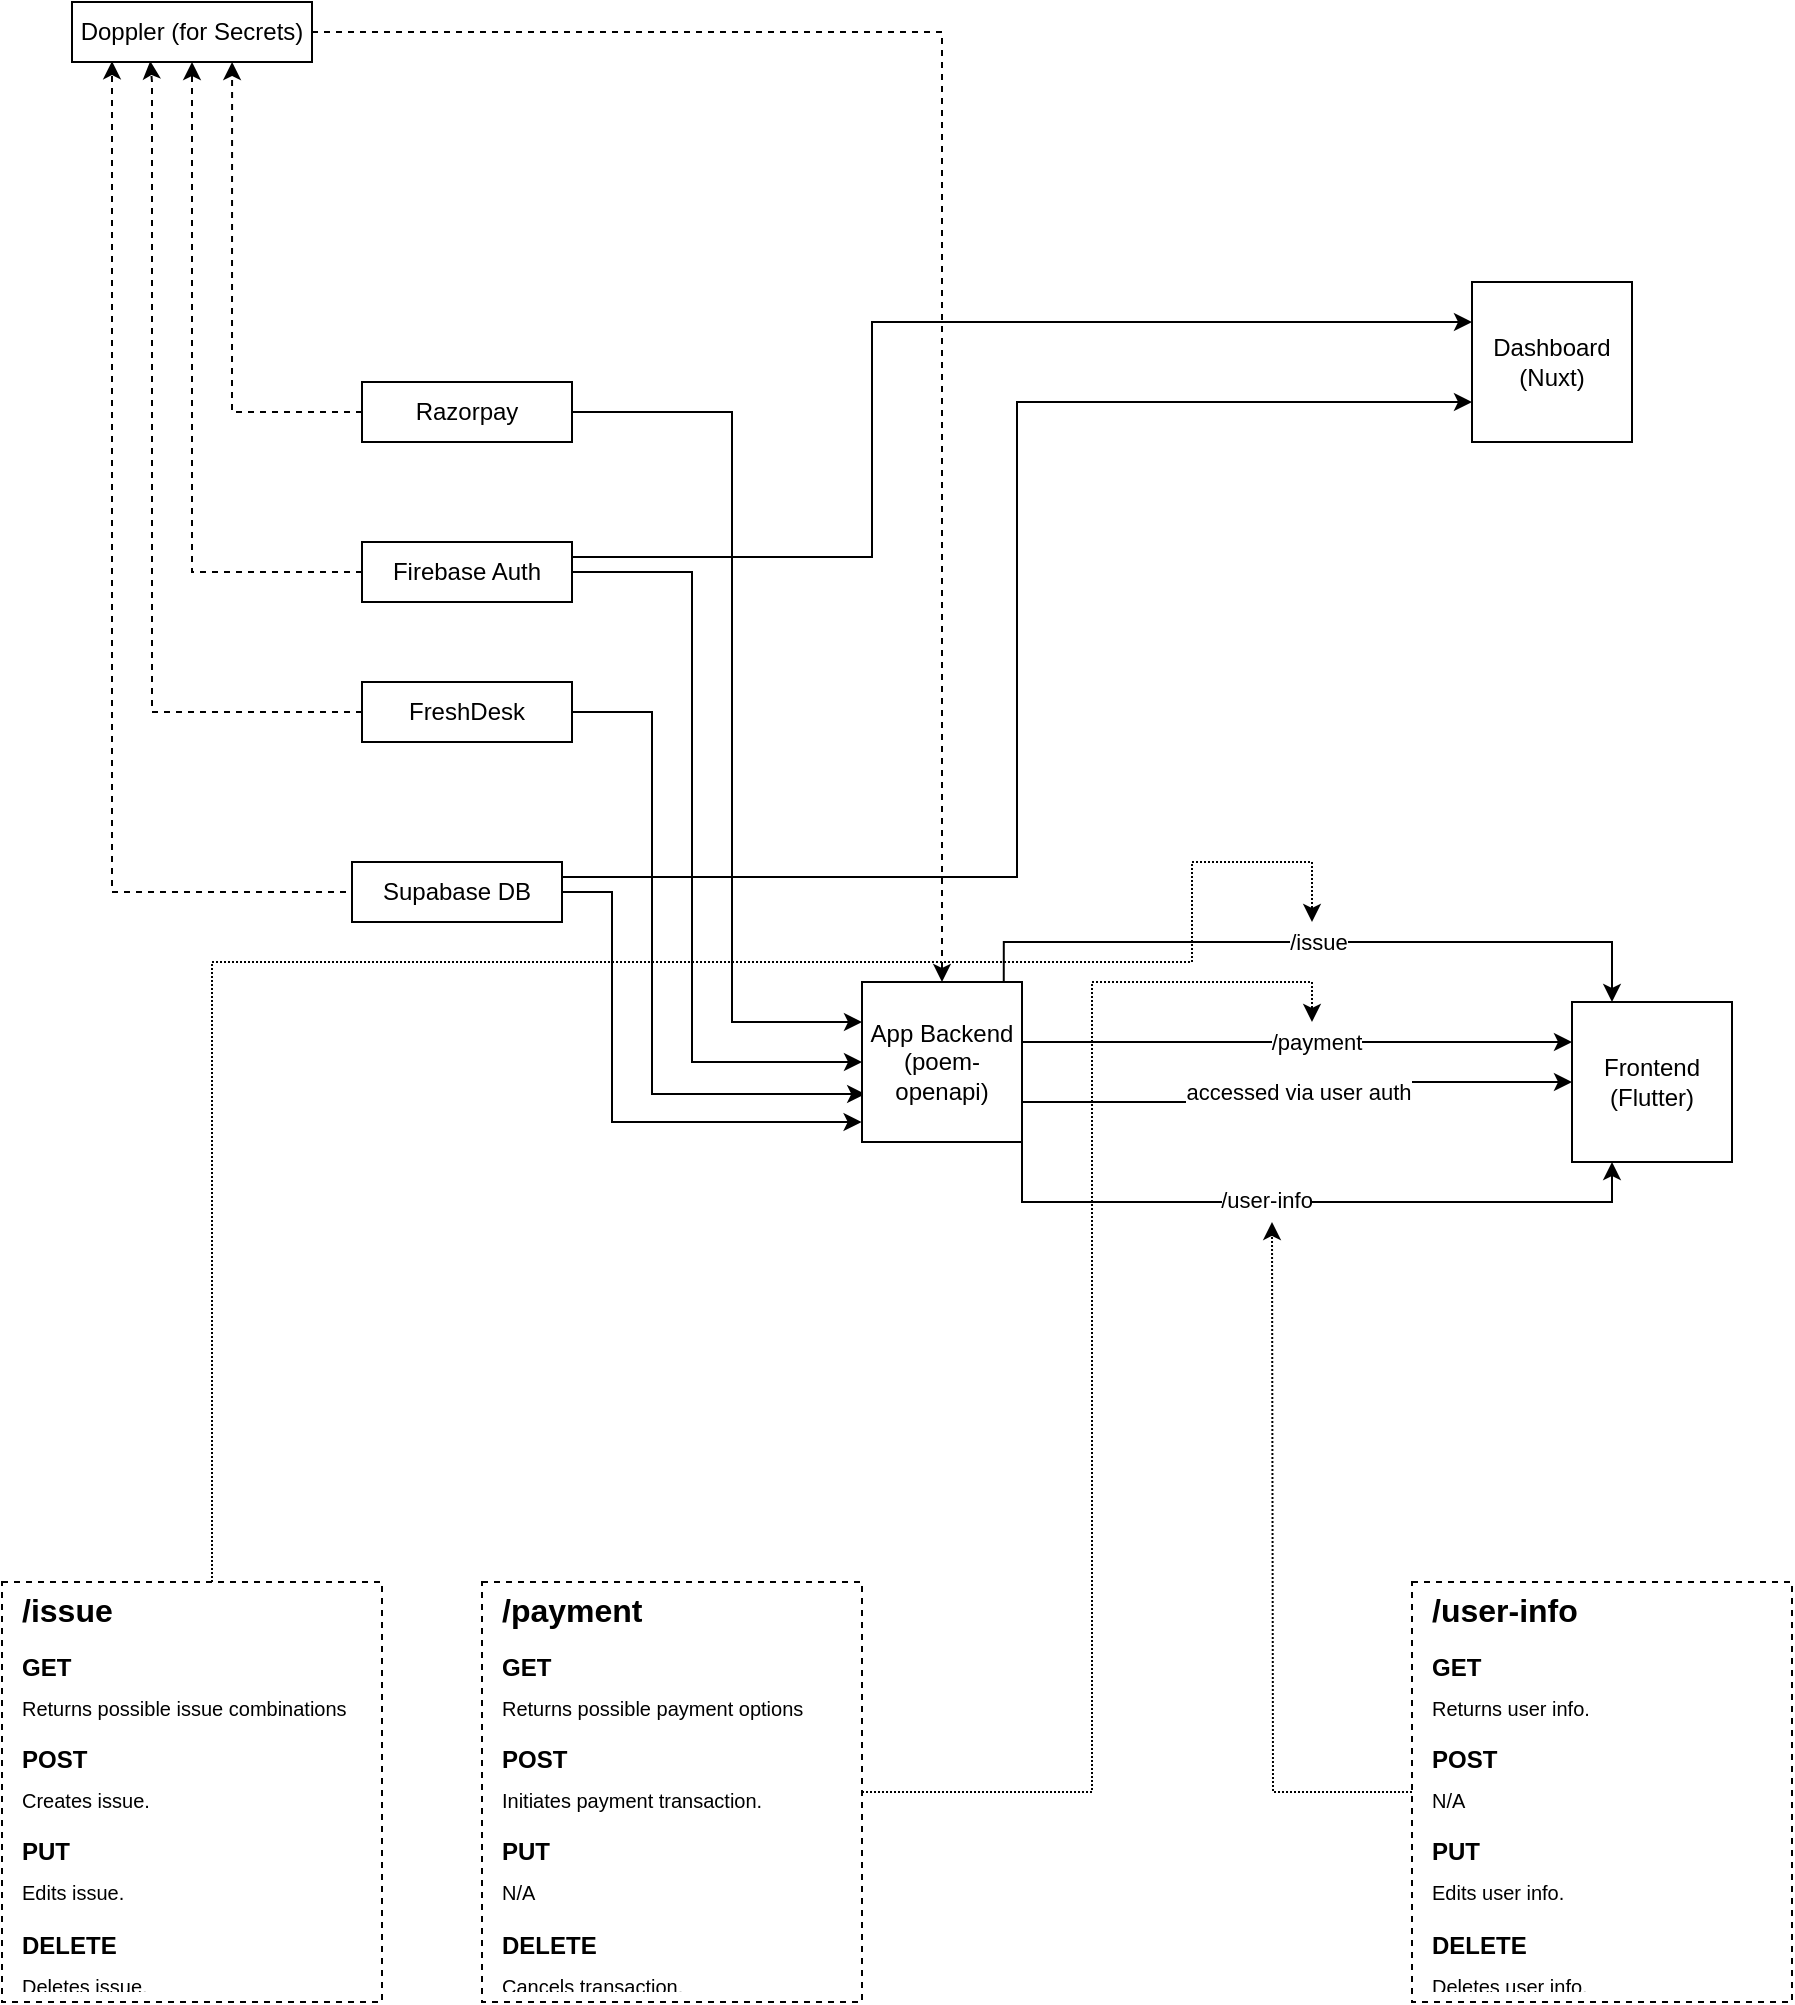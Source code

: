 <mxfile version="18.0.7" type="github">
  <diagram id="sIMneq1X15ZrJVdeWBK4" name="Page-1">
    <mxGraphModel dx="1749" dy="709" grid="1" gridSize="10" guides="1" tooltips="1" connect="1" arrows="1" fold="1" page="1" pageScale="1" pageWidth="850" pageHeight="1100" math="0" shadow="0">
      <root>
        <mxCell id="0" />
        <mxCell id="1" parent="0" />
        <mxCell id="Ae2RFYdZyI68Ix3t2ft8-5" style="edgeStyle=orthogonalEdgeStyle;rounded=0;orthogonalLoop=1;jettySize=auto;html=1;exitX=0;exitY=0.5;exitDx=0;exitDy=0;dashed=1;entryX=0.667;entryY=1;entryDx=0;entryDy=0;entryPerimeter=0;" parent="1" source="Ae2RFYdZyI68Ix3t2ft8-1" target="Ae2RFYdZyI68Ix3t2ft8-9" edge="1">
          <mxGeometry relative="1" as="geometry">
            <mxPoint x="260" y="150" as="targetPoint" />
            <Array as="points">
              <mxPoint x="30" y="335" />
            </Array>
          </mxGeometry>
        </mxCell>
        <mxCell id="Ae2RFYdZyI68Ix3t2ft8-12" style="edgeStyle=orthogonalEdgeStyle;rounded=0;orthogonalLoop=1;jettySize=auto;html=1;exitX=1;exitY=0.5;exitDx=0;exitDy=0;entryX=0;entryY=0.25;entryDx=0;entryDy=0;" parent="1" source="Ae2RFYdZyI68Ix3t2ft8-1" target="Ae2RFYdZyI68Ix3t2ft8-10" edge="1">
          <mxGeometry relative="1" as="geometry">
            <Array as="points">
              <mxPoint x="280" y="335" />
              <mxPoint x="280" y="640" />
            </Array>
          </mxGeometry>
        </mxCell>
        <mxCell id="Ae2RFYdZyI68Ix3t2ft8-1" value="Razorpay" style="whiteSpace=wrap;html=1;imageAspect=1;fixDash=0;expand=1;" parent="1" vertex="1">
          <mxGeometry x="95" y="320" width="105" height="30" as="geometry" />
        </mxCell>
        <mxCell id="Ae2RFYdZyI68Ix3t2ft8-6" style="edgeStyle=orthogonalEdgeStyle;rounded=0;orthogonalLoop=1;jettySize=auto;html=1;dashed=1;entryX=0.5;entryY=1;entryDx=0;entryDy=0;" parent="1" source="Ae2RFYdZyI68Ix3t2ft8-2" target="Ae2RFYdZyI68Ix3t2ft8-9" edge="1">
          <mxGeometry relative="1" as="geometry">
            <mxPoint x="260" y="150" as="targetPoint" />
          </mxGeometry>
        </mxCell>
        <mxCell id="Ae2RFYdZyI68Ix3t2ft8-13" style="edgeStyle=orthogonalEdgeStyle;rounded=0;orthogonalLoop=1;jettySize=auto;html=1;exitX=1;exitY=0.5;exitDx=0;exitDy=0;entryX=0;entryY=0.5;entryDx=0;entryDy=0;" parent="1" source="Ae2RFYdZyI68Ix3t2ft8-2" target="Ae2RFYdZyI68Ix3t2ft8-10" edge="1">
          <mxGeometry relative="1" as="geometry">
            <Array as="points">
              <mxPoint x="260" y="415" />
              <mxPoint x="260" y="660" />
            </Array>
          </mxGeometry>
        </mxCell>
        <mxCell id="_aDxNE8Is3u3Tfrv5eCa-1" style="edgeStyle=orthogonalEdgeStyle;rounded=0;orthogonalLoop=1;jettySize=auto;html=1;exitX=1;exitY=0.25;exitDx=0;exitDy=0;entryX=0;entryY=0.25;entryDx=0;entryDy=0;" edge="1" parent="1" source="Ae2RFYdZyI68Ix3t2ft8-2" target="Ae2RFYdZyI68Ix3t2ft8-18">
          <mxGeometry relative="1" as="geometry">
            <Array as="points">
              <mxPoint x="350" y="407" />
              <mxPoint x="350" y="290" />
            </Array>
          </mxGeometry>
        </mxCell>
        <mxCell id="Ae2RFYdZyI68Ix3t2ft8-2" value="Firebase Auth" style="whiteSpace=wrap;html=1;imageAspect=0;" parent="1" vertex="1">
          <mxGeometry x="95" y="400" width="105" height="30" as="geometry" />
        </mxCell>
        <mxCell id="Ae2RFYdZyI68Ix3t2ft8-7" style="edgeStyle=orthogonalEdgeStyle;rounded=0;orthogonalLoop=1;jettySize=auto;html=1;dashed=1;entryX=0.326;entryY=0.985;entryDx=0;entryDy=0;entryPerimeter=0;" parent="1" source="Ae2RFYdZyI68Ix3t2ft8-3" target="Ae2RFYdZyI68Ix3t2ft8-9" edge="1">
          <mxGeometry relative="1" as="geometry">
            <mxPoint x="260" y="150" as="targetPoint" />
            <Array as="points">
              <mxPoint x="-10" y="485" />
              <mxPoint x="-10" y="170" />
              <mxPoint x="-11" y="170" />
            </Array>
          </mxGeometry>
        </mxCell>
        <mxCell id="Ae2RFYdZyI68Ix3t2ft8-14" style="edgeStyle=orthogonalEdgeStyle;rounded=0;orthogonalLoop=1;jettySize=auto;html=1;exitX=1;exitY=0.5;exitDx=0;exitDy=0;entryX=0.02;entryY=0.695;entryDx=0;entryDy=0;entryPerimeter=0;" parent="1" source="Ae2RFYdZyI68Ix3t2ft8-3" target="Ae2RFYdZyI68Ix3t2ft8-10" edge="1">
          <mxGeometry relative="1" as="geometry">
            <Array as="points">
              <mxPoint x="240" y="485" />
              <mxPoint x="240" y="676" />
              <mxPoint x="347" y="676" />
            </Array>
          </mxGeometry>
        </mxCell>
        <mxCell id="Ae2RFYdZyI68Ix3t2ft8-3" value="FreshDesk" style="whiteSpace=wrap;html=1;imageAspect=0;" parent="1" vertex="1">
          <mxGeometry x="95" y="470" width="105" height="30" as="geometry" />
        </mxCell>
        <mxCell id="Ae2RFYdZyI68Ix3t2ft8-8" style="edgeStyle=orthogonalEdgeStyle;rounded=0;orthogonalLoop=1;jettySize=auto;html=1;exitX=1;exitY=0.5;exitDx=0;exitDy=0;dashed=1;entryX=0.164;entryY=0.985;entryDx=0;entryDy=0;entryPerimeter=0;" parent="1" source="Ae2RFYdZyI68Ix3t2ft8-4" target="Ae2RFYdZyI68Ix3t2ft8-9" edge="1">
          <mxGeometry relative="1" as="geometry">
            <mxPoint x="260" y="150" as="targetPoint" />
            <Array as="points">
              <mxPoint x="-30" y="575" />
              <mxPoint x="-30" y="160" />
            </Array>
          </mxGeometry>
        </mxCell>
        <mxCell id="Ae2RFYdZyI68Ix3t2ft8-15" style="edgeStyle=orthogonalEdgeStyle;rounded=0;orthogonalLoop=1;jettySize=auto;html=1;exitX=1;exitY=0.5;exitDx=0;exitDy=0;entryX=-0.002;entryY=0.884;entryDx=0;entryDy=0;entryPerimeter=0;" parent="1" source="Ae2RFYdZyI68Ix3t2ft8-4" target="Ae2RFYdZyI68Ix3t2ft8-10" edge="1">
          <mxGeometry relative="1" as="geometry">
            <Array as="points">
              <mxPoint x="220" y="575" />
              <mxPoint x="220" y="690" />
              <mxPoint x="345" y="690" />
            </Array>
          </mxGeometry>
        </mxCell>
        <mxCell id="_aDxNE8Is3u3Tfrv5eCa-2" style="edgeStyle=orthogonalEdgeStyle;rounded=0;orthogonalLoop=1;jettySize=auto;html=1;exitX=1;exitY=0.25;exitDx=0;exitDy=0;entryX=0;entryY=0.75;entryDx=0;entryDy=0;" edge="1" parent="1" source="Ae2RFYdZyI68Ix3t2ft8-4" target="Ae2RFYdZyI68Ix3t2ft8-18">
          <mxGeometry relative="1" as="geometry" />
        </mxCell>
        <mxCell id="Ae2RFYdZyI68Ix3t2ft8-4" value="Supabase DB" style="whiteSpace=wrap;html=1;imageAspect=0;" parent="1" vertex="1">
          <mxGeometry x="90" y="560" width="105" height="30" as="geometry" />
        </mxCell>
        <mxCell id="Ae2RFYdZyI68Ix3t2ft8-11" style="edgeStyle=orthogonalEdgeStyle;rounded=0;orthogonalLoop=1;jettySize=auto;html=1;entryX=0.5;entryY=0;entryDx=0;entryDy=0;dashed=1;" parent="1" source="Ae2RFYdZyI68Ix3t2ft8-9" target="Ae2RFYdZyI68Ix3t2ft8-10" edge="1">
          <mxGeometry relative="1" as="geometry">
            <Array as="points">
              <mxPoint x="385" y="145" />
            </Array>
          </mxGeometry>
        </mxCell>
        <mxCell id="Ae2RFYdZyI68Ix3t2ft8-9" value="Doppler (for Secrets)" style="rounded=0;whiteSpace=wrap;html=1;" parent="1" vertex="1">
          <mxGeometry x="-50" y="130" width="120" height="30" as="geometry" />
        </mxCell>
        <mxCell id="Ae2RFYdZyI68Ix3t2ft8-17" value="accessed via user auth" style="edgeStyle=orthogonalEdgeStyle;rounded=0;orthogonalLoop=1;jettySize=auto;html=1;exitX=1;exitY=0.75;exitDx=0;exitDy=0;" parent="1" source="Ae2RFYdZyI68Ix3t2ft8-10" target="Ae2RFYdZyI68Ix3t2ft8-16" edge="1">
          <mxGeometry relative="1" as="geometry" />
        </mxCell>
        <mxCell id="_aDxNE8Is3u3Tfrv5eCa-3" style="edgeStyle=orthogonalEdgeStyle;rounded=0;orthogonalLoop=1;jettySize=auto;html=1;entryX=0.25;entryY=0;entryDx=0;entryDy=0;exitX=0.886;exitY=-0.001;exitDx=0;exitDy=0;exitPerimeter=0;" edge="1" parent="1" source="Ae2RFYdZyI68Ix3t2ft8-10" target="Ae2RFYdZyI68Ix3t2ft8-16">
          <mxGeometry relative="1" as="geometry">
            <mxPoint x="420" y="610" as="sourcePoint" />
          </mxGeometry>
        </mxCell>
        <mxCell id="_aDxNE8Is3u3Tfrv5eCa-4" value="&lt;div&gt;/issue&lt;/div&gt;" style="edgeLabel;html=1;align=center;verticalAlign=middle;resizable=0;points=[];" vertex="1" connectable="0" parent="_aDxNE8Is3u3Tfrv5eCa-3">
          <mxGeometry x="0.06" relative="1" as="geometry">
            <mxPoint x="-11" as="offset" />
          </mxGeometry>
        </mxCell>
        <mxCell id="_aDxNE8Is3u3Tfrv5eCa-6" style="edgeStyle=orthogonalEdgeStyle;rounded=0;orthogonalLoop=1;jettySize=auto;html=1;exitX=1;exitY=0.25;exitDx=0;exitDy=0;entryX=0;entryY=0.25;entryDx=0;entryDy=0;" edge="1" parent="1" source="Ae2RFYdZyI68Ix3t2ft8-10" target="Ae2RFYdZyI68Ix3t2ft8-16">
          <mxGeometry relative="1" as="geometry">
            <Array as="points">
              <mxPoint x="425" y="650" />
            </Array>
          </mxGeometry>
        </mxCell>
        <mxCell id="_aDxNE8Is3u3Tfrv5eCa-7" value="/payment" style="edgeLabel;html=1;align=center;verticalAlign=middle;resizable=0;points=[];" vertex="1" connectable="0" parent="_aDxNE8Is3u3Tfrv5eCa-6">
          <mxGeometry x="0.097" relative="1" as="geometry">
            <mxPoint as="offset" />
          </mxGeometry>
        </mxCell>
        <mxCell id="_aDxNE8Is3u3Tfrv5eCa-8" style="edgeStyle=orthogonalEdgeStyle;rounded=0;orthogonalLoop=1;jettySize=auto;html=1;exitX=1;exitY=1;exitDx=0;exitDy=0;entryX=0.25;entryY=1;entryDx=0;entryDy=0;" edge="1" parent="1" source="Ae2RFYdZyI68Ix3t2ft8-10" target="Ae2RFYdZyI68Ix3t2ft8-16">
          <mxGeometry relative="1" as="geometry" />
        </mxCell>
        <mxCell id="_aDxNE8Is3u3Tfrv5eCa-9" value="/user-info" style="edgeLabel;html=1;align=center;verticalAlign=middle;resizable=0;points=[];" vertex="1" connectable="0" parent="_aDxNE8Is3u3Tfrv5eCa-8">
          <mxGeometry x="-0.121" y="1" relative="1" as="geometry">
            <mxPoint as="offset" />
          </mxGeometry>
        </mxCell>
        <mxCell id="Ae2RFYdZyI68Ix3t2ft8-10" value="&lt;div&gt;App Backend&lt;/div&gt;&lt;div&gt;(poem-openapi)&lt;br&gt;&lt;/div&gt;" style="whiteSpace=wrap;html=1;aspect=fixed;" parent="1" vertex="1">
          <mxGeometry x="345" y="620" width="80" height="80" as="geometry" />
        </mxCell>
        <mxCell id="Ae2RFYdZyI68Ix3t2ft8-16" value="&lt;div&gt;Frontend&lt;/div&gt;&lt;div&gt;(Flutter)&lt;br&gt;&lt;/div&gt;" style="whiteSpace=wrap;html=1;aspect=fixed;" parent="1" vertex="1">
          <mxGeometry x="700" y="630" width="80" height="80" as="geometry" />
        </mxCell>
        <mxCell id="Ae2RFYdZyI68Ix3t2ft8-18" value="&lt;div&gt;Dashboard&lt;/div&gt;&lt;div&gt;(Nuxt)&lt;br&gt;&lt;/div&gt;" style="whiteSpace=wrap;html=1;aspect=fixed;" parent="1" vertex="1">
          <mxGeometry x="650" y="270" width="80" height="80" as="geometry" />
        </mxCell>
        <mxCell id="_aDxNE8Is3u3Tfrv5eCa-12" style="edgeStyle=orthogonalEdgeStyle;rounded=0;orthogonalLoop=1;jettySize=auto;html=1;fontSize=16;dashed=1;dashPattern=1 1;" edge="1" parent="1" source="_aDxNE8Is3u3Tfrv5eCa-11">
          <mxGeometry relative="1" as="geometry">
            <mxPoint x="570" y="590" as="targetPoint" />
            <Array as="points">
              <mxPoint x="20" y="610" />
              <mxPoint x="510" y="610" />
              <mxPoint x="510" y="560" />
            </Array>
          </mxGeometry>
        </mxCell>
        <mxCell id="_aDxNE8Is3u3Tfrv5eCa-11" value="&lt;p style=&quot;line-height: 1;&quot;&gt;&lt;/p&gt;&lt;h1 style=&quot;font-size: 16px; line-height: 1;&quot;&gt;/issue&lt;/h1&gt;&lt;h1 style=&quot;line-height: 0;&quot;&gt;&lt;b style=&quot;font-size: 12px;&quot;&gt;GET&lt;/b&gt;&lt;/h1&gt;&lt;h1 style=&quot;line-height: 0;&quot;&gt;&lt;span style=&quot;font-weight: normal; font-size: 10px;&quot;&gt;&lt;font style=&quot;font-size: 10px; line-height: 1;&quot;&gt;&lt;font style=&quot;font-size: 10px;&quot;&gt;Returns possible issue combinations&lt;/font&gt;&lt;/font&gt;&lt;/span&gt;&lt;/h1&gt;&lt;div&gt;&lt;h1 style=&quot;line-height: 0;&quot;&gt;&lt;b style=&quot;font-size: 12px;&quot;&gt;POST&lt;/b&gt;&lt;/h1&gt;&lt;h1 style=&quot;line-height: 0;&quot;&gt;&lt;span style=&quot;font-weight: normal; font-size: 10px;&quot;&gt;&lt;font style=&quot;font-size: 10px; line-height: 1;&quot;&gt;&lt;font style=&quot;font-size: 10px;&quot;&gt;Creates issue.&lt;br&gt;&lt;/font&gt;&lt;/font&gt;&lt;/span&gt;&lt;/h1&gt;&lt;div&gt;&lt;h1 style=&quot;line-height: 0;&quot;&gt;&lt;b style=&quot;font-size: 12px;&quot;&gt;PUT&lt;/b&gt;&lt;/h1&gt;&lt;h1 style=&quot;line-height: 0;&quot;&gt;&lt;span style=&quot;font-weight: normal; font-size: 10px;&quot;&gt;&lt;font style=&quot;font-size: 10px; line-height: 1;&quot;&gt;&lt;font style=&quot;font-size: 10px;&quot;&gt;Edits issue.&lt;br&gt;&lt;/font&gt;&lt;/font&gt;&lt;/span&gt;&lt;/h1&gt;&lt;div&gt;&lt;div&gt;&lt;h1 style=&quot;line-height: 0;&quot;&gt;&lt;b style=&quot;font-size: 12px;&quot;&gt;DELETE&lt;/b&gt;&lt;/h1&gt;&lt;h1 style=&quot;line-height: 0;&quot;&gt;&lt;span style=&quot;font-weight: normal; font-size: 10px;&quot;&gt;&lt;font style=&quot;font-size: 10px; line-height: 1;&quot;&gt;&lt;font style=&quot;font-size: 10px;&quot;&gt;Deletes issue.&lt;br&gt;&lt;/font&gt;&lt;/font&gt;&lt;/span&gt;&lt;/h1&gt;&lt;div style=&quot;font-size: 487px;&quot;&gt;&lt;h1 style=&quot;line-height: 0;&quot;&gt;&lt;b style=&quot;font-size: 12px;&quot;&gt;S&lt;/b&gt;&lt;/h1&gt;&lt;h1 style=&quot;line-height: 0;&quot;&gt;&lt;span style=&quot;font-weight: normal; font-size: 10px;&quot;&gt;&lt;font style=&quot;font-size: 10px; line-height: 1;&quot;&gt;&lt;font style=&quot;font-size: 10px;&quot;&gt;Returns possible issue combinations&lt;/font&gt;&lt;/font&gt;&lt;/span&gt;&lt;/h1&gt;&lt;/div&gt;&lt;/div&gt;&lt;/div&gt;&lt;div style=&quot;font-size: 487px;&quot;&gt;&lt;h1 style=&quot;line-height: 0;&quot;&gt;&lt;b style=&quot;font-size: 12px;&quot;&gt;S&lt;/b&gt;&lt;/h1&gt;&lt;h1 style=&quot;line-height: 0;&quot;&gt;&lt;span style=&quot;font-weight: normal; font-size: 10px;&quot;&gt;&lt;font style=&quot;font-size: 10px; line-height: 1;&quot;&gt;&lt;font style=&quot;font-size: 10px;&quot;&gt;Returns possible issue combinations&lt;/font&gt;&lt;/font&gt;&lt;/span&gt;&lt;/h1&gt;&lt;/div&gt;&lt;/div&gt;&lt;/div&gt;&lt;p&gt;&lt;/p&gt;" style="text;html=1;strokeColor=default;fillColor=none;spacing=10;spacingTop=-20;whiteSpace=wrap;overflow=hidden;rounded=0;dashed=1;" vertex="1" parent="1">
          <mxGeometry x="-85" y="920" width="190" height="210" as="geometry" />
        </mxCell>
        <mxCell id="_aDxNE8Is3u3Tfrv5eCa-14" style="edgeStyle=orthogonalEdgeStyle;rounded=0;orthogonalLoop=1;jettySize=auto;html=1;dashed=1;dashPattern=1 1;fontSize=487;" edge="1" parent="1" source="_aDxNE8Is3u3Tfrv5eCa-13">
          <mxGeometry relative="1" as="geometry">
            <mxPoint x="570" y="640" as="targetPoint" />
            <Array as="points">
              <mxPoint x="460" y="1025" />
              <mxPoint x="460" y="620" />
              <mxPoint x="570" y="620" />
            </Array>
          </mxGeometry>
        </mxCell>
        <mxCell id="_aDxNE8Is3u3Tfrv5eCa-13" value="&lt;p style=&quot;line-height: 1;&quot;&gt;&lt;/p&gt;&lt;h1 style=&quot;font-size: 16px; line-height: 1;&quot;&gt;/payment&lt;/h1&gt;&lt;h1 style=&quot;line-height: 0;&quot;&gt;&lt;b style=&quot;font-size: 12px;&quot;&gt;GET&lt;/b&gt;&lt;/h1&gt;&lt;h1 style=&quot;line-height: 0;&quot;&gt;&lt;span style=&quot;font-weight: normal; font-size: 10px;&quot;&gt;&lt;font style=&quot;font-size: 10px; line-height: 1;&quot;&gt;&lt;font style=&quot;font-size: 10px;&quot;&gt;Returns possible payment options&lt;/font&gt;&lt;/font&gt;&lt;/span&gt;&lt;/h1&gt;&lt;div&gt;&lt;h1 style=&quot;line-height: 0;&quot;&gt;&lt;b style=&quot;font-size: 12px;&quot;&gt;POST&lt;/b&gt;&lt;/h1&gt;&lt;h1 style=&quot;line-height: 0;&quot;&gt;&lt;span style=&quot;font-weight: normal; font-size: 10px;&quot;&gt;&lt;font style=&quot;font-size: 10px; line-height: 1;&quot;&gt;&lt;font style=&quot;font-size: 10px;&quot;&gt;Initiates payment transaction.&lt;br&gt;&lt;/font&gt;&lt;/font&gt;&lt;/span&gt;&lt;/h1&gt;&lt;div&gt;&lt;h1 style=&quot;line-height: 0;&quot;&gt;&lt;b style=&quot;font-size: 12px;&quot;&gt;PUT&lt;/b&gt;&lt;/h1&gt;&lt;h1 style=&quot;line-height: 0;&quot;&gt;&lt;span style=&quot;font-weight: normal; font-size: 10px;&quot;&gt;&lt;font style=&quot;font-size: 10px; line-height: 1;&quot;&gt;&lt;font style=&quot;font-size: 10px;&quot;&gt;N/A&lt;br&gt;&lt;/font&gt;&lt;/font&gt;&lt;/span&gt;&lt;/h1&gt;&lt;div&gt;&lt;div&gt;&lt;h1 style=&quot;line-height: 0;&quot;&gt;&lt;b style=&quot;font-size: 12px;&quot;&gt;DELETE&lt;/b&gt;&lt;/h1&gt;&lt;h1 style=&quot;line-height: 0;&quot;&gt;&lt;span style=&quot;font-weight: normal; font-size: 10px;&quot;&gt;&lt;font style=&quot;font-size: 10px; line-height: 1;&quot;&gt;&lt;font style=&quot;font-size: 10px;&quot;&gt;Cancels transaction.&lt;br&gt;&lt;/font&gt;&lt;/font&gt;&lt;/span&gt;&lt;/h1&gt;&lt;div style=&quot;font-size: 487px;&quot;&gt;&lt;h1 style=&quot;line-height: 0;&quot;&gt;&lt;b style=&quot;font-size: 12px;&quot;&gt;S&lt;/b&gt;&lt;/h1&gt;&lt;h1 style=&quot;line-height: 0;&quot;&gt;&lt;span style=&quot;font-weight: normal; font-size: 10px;&quot;&gt;&lt;font style=&quot;font-size: 10px; line-height: 1;&quot;&gt;&lt;font style=&quot;font-size: 10px;&quot;&gt;Returns possible issue combinations&lt;/font&gt;&lt;/font&gt;&lt;/span&gt;&lt;/h1&gt;&lt;/div&gt;&lt;/div&gt;&lt;/div&gt;&lt;div style=&quot;font-size: 487px;&quot;&gt;&lt;h1 style=&quot;line-height: 0;&quot;&gt;&lt;b style=&quot;font-size: 12px;&quot;&gt;S&lt;/b&gt;&lt;/h1&gt;&lt;h1 style=&quot;line-height: 0;&quot;&gt;&lt;span style=&quot;font-weight: normal; font-size: 10px;&quot;&gt;&lt;font style=&quot;font-size: 10px; line-height: 1;&quot;&gt;&lt;font style=&quot;font-size: 10px;&quot;&gt;Returns possible issue combinations&lt;/font&gt;&lt;/font&gt;&lt;/span&gt;&lt;/h1&gt;&lt;/div&gt;&lt;/div&gt;&lt;/div&gt;&lt;p&gt;&lt;/p&gt;" style="text;html=1;strokeColor=default;fillColor=none;spacing=10;spacingTop=-20;whiteSpace=wrap;overflow=hidden;rounded=0;dashed=1;" vertex="1" parent="1">
          <mxGeometry x="155" y="920" width="190" height="210" as="geometry" />
        </mxCell>
        <mxCell id="_aDxNE8Is3u3Tfrv5eCa-16" style="edgeStyle=orthogonalEdgeStyle;rounded=0;orthogonalLoop=1;jettySize=auto;html=1;dashed=1;dashPattern=1 1;fontSize=487;" edge="1" parent="1" source="_aDxNE8Is3u3Tfrv5eCa-15">
          <mxGeometry relative="1" as="geometry">
            <mxPoint x="550.0" y="740.0" as="targetPoint" />
          </mxGeometry>
        </mxCell>
        <mxCell id="_aDxNE8Is3u3Tfrv5eCa-15" value="&lt;p style=&quot;line-height: 1;&quot;&gt;&lt;/p&gt;&lt;h1 style=&quot;font-size: 16px; line-height: 1;&quot;&gt;/user-info&lt;/h1&gt;&lt;h1 style=&quot;line-height: 0;&quot;&gt;&lt;b style=&quot;font-size: 12px;&quot;&gt;GET&lt;/b&gt;&lt;/h1&gt;&lt;h1 style=&quot;line-height: 0;&quot;&gt;&lt;span style=&quot;font-weight: normal; font-size: 10px;&quot;&gt;&lt;font style=&quot;font-size: 10px; line-height: 1;&quot;&gt;&lt;font style=&quot;font-size: 10px;&quot;&gt;Returns user info.&lt;br&gt;&lt;/font&gt;&lt;/font&gt;&lt;/span&gt;&lt;/h1&gt;&lt;div&gt;&lt;h1 style=&quot;line-height: 0;&quot;&gt;&lt;b style=&quot;font-size: 12px;&quot;&gt;POST&lt;/b&gt;&lt;/h1&gt;&lt;h1 style=&quot;line-height: 0;&quot;&gt;&lt;span style=&quot;font-weight: normal; font-size: 10px;&quot;&gt;&lt;font style=&quot;font-size: 10px; line-height: 1;&quot;&gt;&lt;font style=&quot;font-size: 10px;&quot;&gt;N/A&lt;br&gt;&lt;/font&gt;&lt;/font&gt;&lt;/span&gt;&lt;/h1&gt;&lt;div&gt;&lt;h1 style=&quot;line-height: 0;&quot;&gt;&lt;b style=&quot;font-size: 12px;&quot;&gt;PUT&lt;/b&gt;&lt;/h1&gt;&lt;h1 style=&quot;line-height: 0;&quot;&gt;&lt;span style=&quot;font-weight: normal; font-size: 10px;&quot;&gt;&lt;font style=&quot;font-size: 10px; line-height: 1;&quot;&gt;&lt;font style=&quot;font-size: 10px;&quot;&gt;Edits user info.&lt;br&gt;&lt;/font&gt;&lt;/font&gt;&lt;/span&gt;&lt;/h1&gt;&lt;div&gt;&lt;div&gt;&lt;h1 style=&quot;line-height: 0;&quot;&gt;&lt;b style=&quot;font-size: 12px;&quot;&gt;DELETE&lt;/b&gt;&lt;/h1&gt;&lt;h1 style=&quot;line-height: 0;&quot;&gt;&lt;span style=&quot;font-weight: normal; font-size: 10px;&quot;&gt;&lt;font style=&quot;font-size: 10px; line-height: 1;&quot;&gt;&lt;font style=&quot;font-size: 10px;&quot;&gt;Deletes user info.&lt;br&gt;&lt;/font&gt;&lt;/font&gt;&lt;/span&gt;&lt;/h1&gt;&lt;div style=&quot;font-size: 487px;&quot;&gt;&lt;h1 style=&quot;line-height: 0;&quot;&gt;&lt;b style=&quot;font-size: 12px;&quot;&gt;S&lt;/b&gt;&lt;/h1&gt;&lt;h1 style=&quot;line-height: 0;&quot;&gt;&lt;span style=&quot;font-weight: normal; font-size: 10px;&quot;&gt;&lt;font style=&quot;font-size: 10px; line-height: 1;&quot;&gt;&lt;font style=&quot;font-size: 10px;&quot;&gt;Returns possible issue combinations&lt;/font&gt;&lt;/font&gt;&lt;/span&gt;&lt;/h1&gt;&lt;/div&gt;&lt;/div&gt;&lt;/div&gt;&lt;div style=&quot;font-size: 487px;&quot;&gt;&lt;h1 style=&quot;line-height: 0;&quot;&gt;&lt;b style=&quot;font-size: 12px;&quot;&gt;S&lt;/b&gt;&lt;/h1&gt;&lt;h1 style=&quot;line-height: 0;&quot;&gt;&lt;span style=&quot;font-weight: normal; font-size: 10px;&quot;&gt;&lt;font style=&quot;font-size: 10px; line-height: 1;&quot;&gt;&lt;font style=&quot;font-size: 10px;&quot;&gt;Returns possible issue combinations&lt;/font&gt;&lt;/font&gt;&lt;/span&gt;&lt;/h1&gt;&lt;/div&gt;&lt;/div&gt;&lt;/div&gt;&lt;p&gt;&lt;/p&gt;" style="text;html=1;strokeColor=default;fillColor=none;spacing=10;spacingTop=-20;whiteSpace=wrap;overflow=hidden;rounded=0;dashed=1;" vertex="1" parent="1">
          <mxGeometry x="620" y="920" width="190" height="210" as="geometry" />
        </mxCell>
      </root>
    </mxGraphModel>
  </diagram>
</mxfile>
